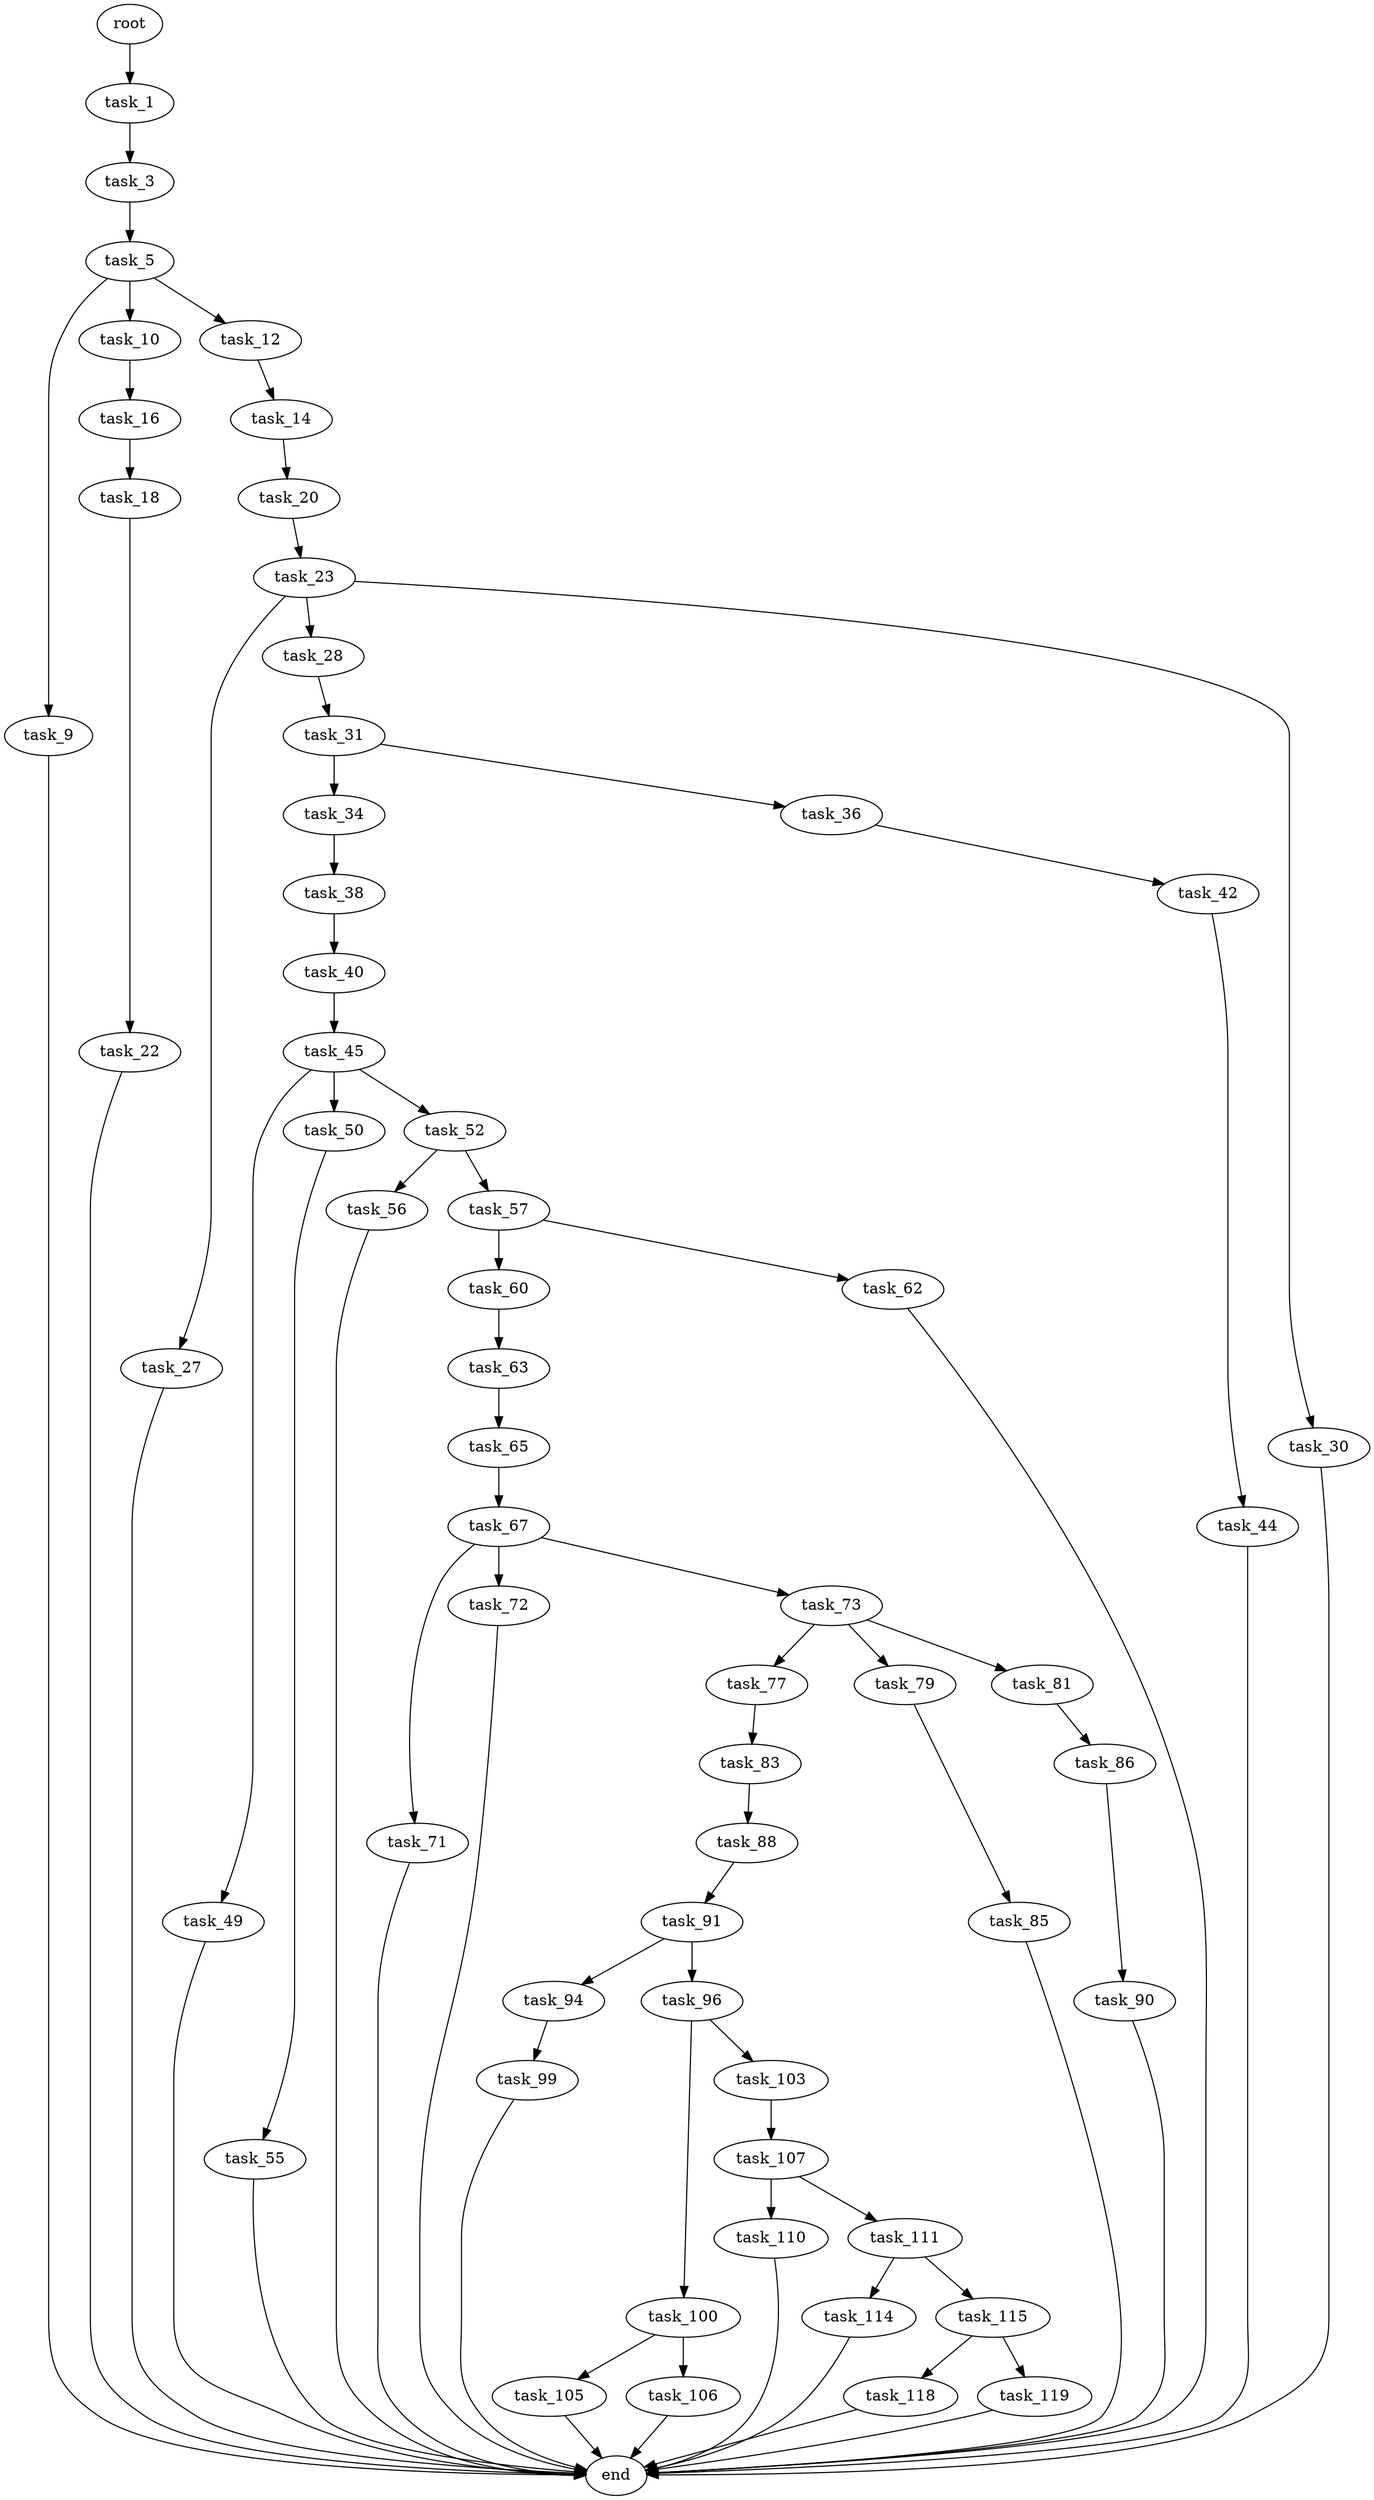 digraph G {
  root [size="0.000000"];
  task_1 [size="1097543010.000000"];
  task_3 [size="1296207804908.000000"];
  task_5 [size="4734613342.000000"];
  task_9 [size="20023225453.000000"];
  task_10 [size="27757229484.000000"];
  task_12 [size="88016669659.000000"];
  end [size="0.000000"];
  task_16 [size="68719476736.000000"];
  task_14 [size="231928233984.000000"];
  task_20 [size="3067576614.000000"];
  task_18 [size="58067400912.000000"];
  task_22 [size="170204548188.000000"];
  task_23 [size="460591366837.000000"];
  task_27 [size="7802559062.000000"];
  task_28 [size="895383235618.000000"];
  task_30 [size="422371759956.000000"];
  task_31 [size="11173567356.000000"];
  task_34 [size="10571071067.000000"];
  task_36 [size="134217728000.000000"];
  task_38 [size="549755813888.000000"];
  task_42 [size="38990965780.000000"];
  task_40 [size="28991029248.000000"];
  task_45 [size="19178866707.000000"];
  task_44 [size="27509836075.000000"];
  task_49 [size="263223749507.000000"];
  task_50 [size="939822818708.000000"];
  task_52 [size="368293445632.000000"];
  task_55 [size="419476208798.000000"];
  task_56 [size="34716180150.000000"];
  task_57 [size="368293445632.000000"];
  task_60 [size="25609819144.000000"];
  task_62 [size="782757789696.000000"];
  task_63 [size="134217728000.000000"];
  task_65 [size="231928233984.000000"];
  task_67 [size="254977724500.000000"];
  task_71 [size="302401771199.000000"];
  task_72 [size="5280070548.000000"];
  task_73 [size="4556970450.000000"];
  task_77 [size="549755813888.000000"];
  task_79 [size="30620462805.000000"];
  task_81 [size="91238446069.000000"];
  task_83 [size="411992534799.000000"];
  task_85 [size="368293445632.000000"];
  task_86 [size="28991029248.000000"];
  task_88 [size="231928233984.000000"];
  task_90 [size="480287895.000000"];
  task_91 [size="770034304472.000000"];
  task_94 [size="13469510007.000000"];
  task_96 [size="347435753367.000000"];
  task_99 [size="307009420682.000000"];
  task_100 [size="43142351026.000000"];
  task_103 [size="860669910886.000000"];
  task_105 [size="26826429666.000000"];
  task_106 [size="1073741824000.000000"];
  task_107 [size="67112419510.000000"];
  task_110 [size="31114114730.000000"];
  task_111 [size="34585704678.000000"];
  task_114 [size="2434265114.000000"];
  task_115 [size="1437311046.000000"];
  task_118 [size="111759465304.000000"];
  task_119 [size="154573710336.000000"];

  root -> task_1 [size="1.000000"];
  task_1 -> task_3 [size="33554432.000000"];
  task_3 -> task_5 [size="838860800.000000"];
  task_5 -> task_9 [size="75497472.000000"];
  task_5 -> task_10 [size="75497472.000000"];
  task_5 -> task_12 [size="75497472.000000"];
  task_9 -> end [size="1.000000"];
  task_10 -> task_16 [size="838860800.000000"];
  task_12 -> task_14 [size="75497472.000000"];
  task_16 -> task_18 [size="134217728.000000"];
  task_14 -> task_20 [size="301989888.000000"];
  task_20 -> task_23 [size="301989888.000000"];
  task_18 -> task_22 [size="134217728.000000"];
  task_22 -> end [size="1.000000"];
  task_23 -> task_27 [size="301989888.000000"];
  task_23 -> task_28 [size="301989888.000000"];
  task_23 -> task_30 [size="301989888.000000"];
  task_27 -> end [size="1.000000"];
  task_28 -> task_31 [size="679477248.000000"];
  task_30 -> end [size="1.000000"];
  task_31 -> task_34 [size="209715200.000000"];
  task_31 -> task_36 [size="209715200.000000"];
  task_34 -> task_38 [size="209715200.000000"];
  task_36 -> task_42 [size="209715200.000000"];
  task_38 -> task_40 [size="536870912.000000"];
  task_42 -> task_44 [size="679477248.000000"];
  task_40 -> task_45 [size="75497472.000000"];
  task_45 -> task_49 [size="301989888.000000"];
  task_45 -> task_50 [size="301989888.000000"];
  task_45 -> task_52 [size="301989888.000000"];
  task_44 -> end [size="1.000000"];
  task_49 -> end [size="1.000000"];
  task_50 -> task_55 [size="679477248.000000"];
  task_52 -> task_56 [size="411041792.000000"];
  task_52 -> task_57 [size="411041792.000000"];
  task_55 -> end [size="1.000000"];
  task_56 -> end [size="1.000000"];
  task_57 -> task_60 [size="411041792.000000"];
  task_57 -> task_62 [size="411041792.000000"];
  task_60 -> task_63 [size="33554432.000000"];
  task_62 -> end [size="1.000000"];
  task_63 -> task_65 [size="209715200.000000"];
  task_65 -> task_67 [size="301989888.000000"];
  task_67 -> task_71 [size="301989888.000000"];
  task_67 -> task_72 [size="301989888.000000"];
  task_67 -> task_73 [size="301989888.000000"];
  task_71 -> end [size="1.000000"];
  task_72 -> end [size="1.000000"];
  task_73 -> task_77 [size="134217728.000000"];
  task_73 -> task_79 [size="134217728.000000"];
  task_73 -> task_81 [size="134217728.000000"];
  task_77 -> task_83 [size="536870912.000000"];
  task_79 -> task_85 [size="679477248.000000"];
  task_81 -> task_86 [size="75497472.000000"];
  task_83 -> task_88 [size="301989888.000000"];
  task_85 -> end [size="1.000000"];
  task_86 -> task_90 [size="75497472.000000"];
  task_88 -> task_91 [size="301989888.000000"];
  task_90 -> end [size="1.000000"];
  task_91 -> task_94 [size="838860800.000000"];
  task_91 -> task_96 [size="838860800.000000"];
  task_94 -> task_99 [size="679477248.000000"];
  task_96 -> task_100 [size="301989888.000000"];
  task_96 -> task_103 [size="301989888.000000"];
  task_99 -> end [size="1.000000"];
  task_100 -> task_105 [size="33554432.000000"];
  task_100 -> task_106 [size="33554432.000000"];
  task_103 -> task_107 [size="679477248.000000"];
  task_105 -> end [size="1.000000"];
  task_106 -> end [size="1.000000"];
  task_107 -> task_110 [size="209715200.000000"];
  task_107 -> task_111 [size="209715200.000000"];
  task_110 -> end [size="1.000000"];
  task_111 -> task_114 [size="33554432.000000"];
  task_111 -> task_115 [size="33554432.000000"];
  task_114 -> end [size="1.000000"];
  task_115 -> task_118 [size="33554432.000000"];
  task_115 -> task_119 [size="33554432.000000"];
  task_118 -> end [size="1.000000"];
  task_119 -> end [size="1.000000"];
}
